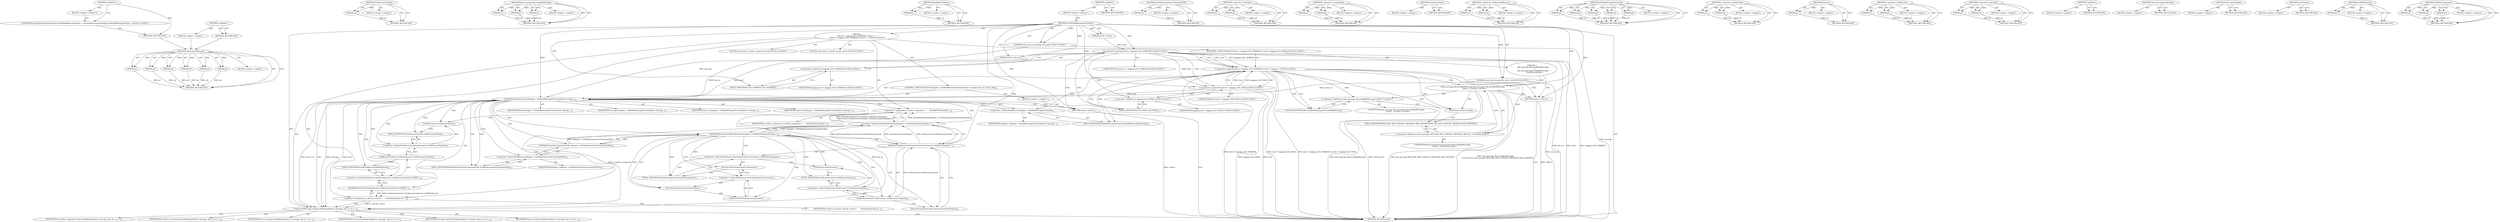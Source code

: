 digraph "&lt;global&gt;" {
vulnerable_190 [label=<(METHOD,LogConsoleMessage)>];
vulnerable_191 [label=<(PARAM,p1)>];
vulnerable_192 [label=<(PARAM,p2)>];
vulnerable_193 [label=<(PARAM,p3)>];
vulnerable_194 [label=<(PARAM,p4)>];
vulnerable_195 [label=<(PARAM,p5)>];
vulnerable_196 [label=<(PARAM,p6)>];
vulnerable_197 [label=<(BLOCK,&lt;empty&gt;,&lt;empty&gt;)>];
vulnerable_198 [label=<(METHOD_RETURN,ANY)>];
vulnerable_176 [label=<(METHOD,GetBrowserContext)>];
vulnerable_177 [label=<(PARAM,p1)>];
vulnerable_178 [label=<(BLOCK,&lt;empty&gt;,&lt;empty&gt;)>];
vulnerable_179 [label=<(METHOD_RETURN,ANY)>];
vulnerable_128 [label=<(METHOD,bad_message.ReceivedBadMessage)>];
vulnerable_129 [label=<(PARAM,p1)>];
vulnerable_130 [label=<(PARAM,p2)>];
vulnerable_131 [label=<(PARAM,p3)>];
vulnerable_132 [label=<(BLOCK,&lt;empty&gt;,&lt;empty&gt;)>];
vulnerable_133 [label=<(METHOD_RETURN,ANY)>];
vulnerable_155 [label=<(METHOD,HasWebUIScheme)>];
vulnerable_156 [label=<(PARAM,p1)>];
vulnerable_157 [label=<(BLOCK,&lt;empty&gt;,&lt;empty&gt;)>];
vulnerable_158 [label=<(METHOD_RETURN,ANY)>];
vulnerable_6 [label=<(METHOD,&lt;global&gt;)<SUB>1</SUB>>];
vulnerable_7 [label=<(BLOCK,&lt;empty&gt;,&lt;empty&gt;)<SUB>1</SUB>>];
vulnerable_8 [label=<(METHOD,OnDidAddMessageToConsole)<SUB>1</SUB>>];
vulnerable_9 [label=<(PARAM,int32_t level)<SUB>2</SUB>>];
vulnerable_10 [label="<(PARAM,const base::string16&amp; message)<SUB>3</SUB>>"];
vulnerable_11 [label=<(PARAM,int32_t line_no)<SUB>4</SUB>>];
vulnerable_12 [label="<(PARAM,const base::string16&amp; source_id)<SUB>5</SUB>>"];
vulnerable_13 [label="<(BLOCK,{
  if (level &lt; logging::LOG_VERBOSE || level &gt;...,{
  if (level &lt; logging::LOG_VERBOSE || level &gt;...)<SUB>5</SUB>>"];
vulnerable_14 [label="<(CONTROL_STRUCTURE,IF,if (level &lt; logging::LOG_VERBOSE || level &gt; logging::LOG_FATAL))<SUB>6</SUB>>"];
vulnerable_15 [label="<(&lt;operator&gt;.logicalOr,level &lt; logging::LOG_VERBOSE || level &gt; logging...)<SUB>6</SUB>>"];
vulnerable_16 [label="<(&lt;operator&gt;.lessThan,level &lt; logging::LOG_VERBOSE)<SUB>6</SUB>>"];
vulnerable_17 [label="<(IDENTIFIER,level,level &lt; logging::LOG_VERBOSE)<SUB>6</SUB>>"];
vulnerable_18 [label="<(&lt;operator&gt;.fieldAccess,logging::LOG_VERBOSE)<SUB>6</SUB>>"];
vulnerable_19 [label="<(IDENTIFIER,logging,level &lt; logging::LOG_VERBOSE)<SUB>6</SUB>>"];
vulnerable_20 [label=<(FIELD_IDENTIFIER,LOG_VERBOSE,LOG_VERBOSE)<SUB>6</SUB>>];
vulnerable_21 [label="<(&lt;operator&gt;.greaterThan,level &gt; logging::LOG_FATAL)<SUB>6</SUB>>"];
vulnerable_22 [label="<(IDENTIFIER,level,level &gt; logging::LOG_FATAL)<SUB>6</SUB>>"];
vulnerable_23 [label="<(&lt;operator&gt;.fieldAccess,logging::LOG_FATAL)<SUB>6</SUB>>"];
vulnerable_24 [label="<(IDENTIFIER,logging,level &gt; logging::LOG_FATAL)<SUB>6</SUB>>"];
vulnerable_25 [label=<(FIELD_IDENTIFIER,LOG_FATAL,LOG_FATAL)<SUB>6</SUB>>];
vulnerable_26 [label="<(BLOCK,{
    bad_message::ReceivedBadMessage(
        ...,{
    bad_message::ReceivedBadMessage(
        ...)<SUB>6</SUB>>"];
vulnerable_27 [label="<(bad_message.ReceivedBadMessage,bad_message::ReceivedBadMessage(
        GetPro...)<SUB>7</SUB>>"];
vulnerable_28 [label="<(&lt;operator&gt;.fieldAccess,bad_message::ReceivedBadMessage)<SUB>7</SUB>>"];
vulnerable_29 [label="<(IDENTIFIER,bad_message,bad_message::ReceivedBadMessage(
        GetPro...)<SUB>7</SUB>>"];
vulnerable_30 [label=<(FIELD_IDENTIFIER,ReceivedBadMessage,ReceivedBadMessage)<SUB>7</SUB>>];
vulnerable_31 [label=<(GetProcess,GetProcess())<SUB>8</SUB>>];
vulnerable_32 [label="<(&lt;operator&gt;.fieldAccess,bad_message::RFH_DID_ADD_CONSOLE_MESSAGE_BAD_SE...)<SUB>8</SUB>>"];
vulnerable_33 [label="<(IDENTIFIER,bad_message,bad_message::ReceivedBadMessage(
        GetPro...)<SUB>8</SUB>>"];
vulnerable_34 [label=<(FIELD_IDENTIFIER,RFH_DID_ADD_CONSOLE_MESSAGE_BAD_SEVERITY,RFH_DID_ADD_CONSOLE_MESSAGE_BAD_SEVERITY)<SUB>8</SUB>>];
vulnerable_35 [label=<(RETURN,return;,return;)<SUB>9</SUB>>];
vulnerable_36 [label=<(CONTROL_STRUCTURE,IF,if (delegate_-&gt;DidAddMessageToConsole(level, message, line_no, source_id)))<SUB>12</SUB>>];
vulnerable_37 [label=<(DidAddMessageToConsole,delegate_-&gt;DidAddMessageToConsole(level, messag...)<SUB>12</SUB>>];
vulnerable_38 [label=<(&lt;operator&gt;.indirectFieldAccess,delegate_-&gt;DidAddMessageToConsole)<SUB>12</SUB>>];
vulnerable_39 [label=<(IDENTIFIER,delegate_,delegate_-&gt;DidAddMessageToConsole(level, messag...)<SUB>12</SUB>>];
vulnerable_40 [label=<(FIELD_IDENTIFIER,DidAddMessageToConsole,DidAddMessageToConsole)<SUB>12</SUB>>];
vulnerable_41 [label=<(IDENTIFIER,level,delegate_-&gt;DidAddMessageToConsole(level, messag...)<SUB>12</SUB>>];
vulnerable_42 [label=<(IDENTIFIER,message,delegate_-&gt;DidAddMessageToConsole(level, messag...)<SUB>12</SUB>>];
vulnerable_43 [label=<(IDENTIFIER,line_no,delegate_-&gt;DidAddMessageToConsole(level, messag...)<SUB>12</SUB>>];
vulnerable_44 [label=<(IDENTIFIER,source_id,delegate_-&gt;DidAddMessageToConsole(level, messag...)<SUB>12</SUB>>];
vulnerable_45 [label=<(BLOCK,&lt;empty&gt;,&lt;empty&gt;)<SUB>13</SUB>>];
vulnerable_46 [label=<(RETURN,return;,return;)<SUB>13</SUB>>];
vulnerable_47 [label="<(LOCAL,const bool is_builtin_component: bool)<SUB>15</SUB>>"];
vulnerable_48 [label=<(&lt;operator&gt;.assignment,is_builtin_component =
       HasWebUIScheme(de...)<SUB>15</SUB>>];
vulnerable_49 [label=<(IDENTIFIER,is_builtin_component,is_builtin_component =
       HasWebUIScheme(de...)<SUB>15</SUB>>];
vulnerable_50 [label=<(&lt;operator&gt;.logicalOr,HasWebUIScheme(delegate_-&gt;GetMainFrameLastCommi...)<SUB>16</SUB>>];
vulnerable_51 [label=<(HasWebUIScheme,HasWebUIScheme(delegate_-&gt;GetMainFrameLastCommi...)<SUB>16</SUB>>];
vulnerable_52 [label=<(GetMainFrameLastCommittedURL,delegate_-&gt;GetMainFrameLastCommittedURL())<SUB>16</SUB>>];
vulnerable_53 [label=<(&lt;operator&gt;.indirectFieldAccess,delegate_-&gt;GetMainFrameLastCommittedURL)<SUB>16</SUB>>];
vulnerable_54 [label=<(IDENTIFIER,delegate_,delegate_-&gt;GetMainFrameLastCommittedURL())<SUB>16</SUB>>];
vulnerable_55 [label=<(FIELD_IDENTIFIER,GetMainFrameLastCommittedURL,GetMainFrameLastCommittedURL)<SUB>16</SUB>>];
vulnerable_56 [label=<(IsBuiltinComponent,GetContentClient()-&gt;browser()-&gt;IsBuiltinCompone...)<SUB>17</SUB>>];
vulnerable_57 [label=<(&lt;operator&gt;.indirectFieldAccess,GetContentClient()-&gt;browser()-&gt;IsBuiltinComponent)<SUB>17</SUB>>];
vulnerable_58 [label=<(browser,GetContentClient()-&gt;browser())<SUB>17</SUB>>];
vulnerable_59 [label=<(&lt;operator&gt;.indirectFieldAccess,GetContentClient()-&gt;browser)<SUB>17</SUB>>];
vulnerable_60 [label=<(GetContentClient,GetContentClient())<SUB>17</SUB>>];
vulnerable_61 [label=<(FIELD_IDENTIFIER,browser,browser)<SUB>17</SUB>>];
vulnerable_62 [label=<(FIELD_IDENTIFIER,IsBuiltinComponent,IsBuiltinComponent)<SUB>17</SUB>>];
vulnerable_63 [label=<(GetBrowserContext,GetProcess()-&gt;GetBrowserContext())<SUB>18</SUB>>];
vulnerable_64 [label=<(&lt;operator&gt;.indirectFieldAccess,GetProcess()-&gt;GetBrowserContext)<SUB>18</SUB>>];
vulnerable_65 [label=<(GetProcess,GetProcess())<SUB>18</SUB>>];
vulnerable_66 [label=<(FIELD_IDENTIFIER,GetBrowserContext,GetBrowserContext)<SUB>18</SUB>>];
vulnerable_67 [label=<(GetLastCommittedOrigin,GetLastCommittedOrigin())<SUB>18</SUB>>];
vulnerable_68 [label="<(LOCAL,const bool is_off_the_record: bool)<SUB>19</SUB>>"];
vulnerable_69 [label=<(&lt;operator&gt;.assignment,is_off_the_record =
       GetSiteInstance()-&gt;G...)<SUB>19</SUB>>];
vulnerable_70 [label=<(IDENTIFIER,is_off_the_record,is_off_the_record =
       GetSiteInstance()-&gt;G...)<SUB>19</SUB>>];
vulnerable_71 [label=<(IsOffTheRecord,GetSiteInstance()-&gt;GetBrowserContext()-&gt;IsOffTh...)<SUB>20</SUB>>];
vulnerable_72 [label=<(&lt;operator&gt;.indirectFieldAccess,GetSiteInstance()-&gt;GetBrowserContext()-&gt;IsOffTh...)<SUB>20</SUB>>];
vulnerable_73 [label=<(GetBrowserContext,GetSiteInstance()-&gt;GetBrowserContext())<SUB>20</SUB>>];
vulnerable_74 [label=<(&lt;operator&gt;.indirectFieldAccess,GetSiteInstance()-&gt;GetBrowserContext)<SUB>20</SUB>>];
vulnerable_75 [label=<(GetSiteInstance,GetSiteInstance())<SUB>20</SUB>>];
vulnerable_76 [label=<(FIELD_IDENTIFIER,GetBrowserContext,GetBrowserContext)<SUB>20</SUB>>];
vulnerable_77 [label=<(FIELD_IDENTIFIER,IsOffTheRecord,IsOffTheRecord)<SUB>20</SUB>>];
vulnerable_78 [label=<(LogConsoleMessage,LogConsoleMessage(level, message, line_no, is_b...)<SUB>22</SUB>>];
vulnerable_79 [label=<(IDENTIFIER,level,LogConsoleMessage(level, message, line_no, is_b...)<SUB>22</SUB>>];
vulnerable_80 [label=<(IDENTIFIER,message,LogConsoleMessage(level, message, line_no, is_b...)<SUB>22</SUB>>];
vulnerable_81 [label=<(IDENTIFIER,line_no,LogConsoleMessage(level, message, line_no, is_b...)<SUB>22</SUB>>];
vulnerable_82 [label=<(IDENTIFIER,is_builtin_component,LogConsoleMessage(level, message, line_no, is_b...)<SUB>22</SUB>>];
vulnerable_83 [label=<(IDENTIFIER,is_off_the_record,LogConsoleMessage(level, message, line_no, is_b...)<SUB>23</SUB>>];
vulnerable_84 [label=<(IDENTIFIER,source_id,LogConsoleMessage(level, message, line_no, is_b...)<SUB>23</SUB>>];
vulnerable_85 [label=<(METHOD_RETURN,void)<SUB>1</SUB>>];
vulnerable_87 [label=<(METHOD_RETURN,ANY)<SUB>1</SUB>>];
vulnerable_159 [label=<(METHOD,GetMainFrameLastCommittedURL)>];
vulnerable_160 [label=<(PARAM,p1)>];
vulnerable_161 [label=<(BLOCK,&lt;empty&gt;,&lt;empty&gt;)>];
vulnerable_162 [label=<(METHOD_RETURN,ANY)>];
vulnerable_113 [label=<(METHOD,&lt;operator&gt;.lessThan)>];
vulnerable_114 [label=<(PARAM,p1)>];
vulnerable_115 [label=<(PARAM,p2)>];
vulnerable_116 [label=<(BLOCK,&lt;empty&gt;,&lt;empty&gt;)>];
vulnerable_117 [label=<(METHOD_RETURN,ANY)>];
vulnerable_150 [label=<(METHOD,&lt;operator&gt;.assignment)>];
vulnerable_151 [label=<(PARAM,p1)>];
vulnerable_152 [label=<(PARAM,p2)>];
vulnerable_153 [label=<(BLOCK,&lt;empty&gt;,&lt;empty&gt;)>];
vulnerable_154 [label=<(METHOD_RETURN,ANY)>];
vulnerable_187 [label=<(METHOD,GetSiteInstance)>];
vulnerable_188 [label=<(BLOCK,&lt;empty&gt;,&lt;empty&gt;)>];
vulnerable_189 [label=<(METHOD_RETURN,ANY)>];
vulnerable_145 [label=<(METHOD,&lt;operator&gt;.indirectFieldAccess)>];
vulnerable_146 [label=<(PARAM,p1)>];
vulnerable_147 [label=<(PARAM,p2)>];
vulnerable_148 [label=<(BLOCK,&lt;empty&gt;,&lt;empty&gt;)>];
vulnerable_149 [label=<(METHOD_RETURN,ANY)>];
vulnerable_137 [label=<(METHOD,DidAddMessageToConsole)>];
vulnerable_138 [label=<(PARAM,p1)>];
vulnerable_139 [label=<(PARAM,p2)>];
vulnerable_140 [label=<(PARAM,p3)>];
vulnerable_141 [label=<(PARAM,p4)>];
vulnerable_142 [label=<(PARAM,p5)>];
vulnerable_143 [label=<(BLOCK,&lt;empty&gt;,&lt;empty&gt;)>];
vulnerable_144 [label=<(METHOD_RETURN,ANY)>];
vulnerable_123 [label=<(METHOD,&lt;operator&gt;.greaterThan)>];
vulnerable_124 [label=<(PARAM,p1)>];
vulnerable_125 [label=<(PARAM,p2)>];
vulnerable_126 [label=<(BLOCK,&lt;empty&gt;,&lt;empty&gt;)>];
vulnerable_127 [label=<(METHOD_RETURN,ANY)>];
vulnerable_169 [label=<(METHOD,browser)>];
vulnerable_170 [label=<(PARAM,p1)>];
vulnerable_171 [label=<(BLOCK,&lt;empty&gt;,&lt;empty&gt;)>];
vulnerable_172 [label=<(METHOD_RETURN,ANY)>];
vulnerable_118 [label=<(METHOD,&lt;operator&gt;.fieldAccess)>];
vulnerable_119 [label=<(PARAM,p1)>];
vulnerable_120 [label=<(PARAM,p2)>];
vulnerable_121 [label=<(BLOCK,&lt;empty&gt;,&lt;empty&gt;)>];
vulnerable_122 [label=<(METHOD_RETURN,ANY)>];
vulnerable_108 [label=<(METHOD,&lt;operator&gt;.logicalOr)>];
vulnerable_109 [label=<(PARAM,p1)>];
vulnerable_110 [label=<(PARAM,p2)>];
vulnerable_111 [label=<(BLOCK,&lt;empty&gt;,&lt;empty&gt;)>];
vulnerable_112 [label=<(METHOD_RETURN,ANY)>];
vulnerable_102 [label=<(METHOD,&lt;global&gt;)<SUB>1</SUB>>];
vulnerable_103 [label=<(BLOCK,&lt;empty&gt;,&lt;empty&gt;)>];
vulnerable_104 [label=<(METHOD_RETURN,ANY)>];
vulnerable_180 [label=<(METHOD,GetLastCommittedOrigin)>];
vulnerable_181 [label=<(BLOCK,&lt;empty&gt;,&lt;empty&gt;)>];
vulnerable_182 [label=<(METHOD_RETURN,ANY)>];
vulnerable_173 [label=<(METHOD,GetContentClient)>];
vulnerable_174 [label=<(BLOCK,&lt;empty&gt;,&lt;empty&gt;)>];
vulnerable_175 [label=<(METHOD_RETURN,ANY)>];
vulnerable_134 [label=<(METHOD,GetProcess)>];
vulnerable_135 [label=<(BLOCK,&lt;empty&gt;,&lt;empty&gt;)>];
vulnerable_136 [label=<(METHOD_RETURN,ANY)>];
vulnerable_183 [label=<(METHOD,IsOffTheRecord)>];
vulnerable_184 [label=<(PARAM,p1)>];
vulnerable_185 [label=<(BLOCK,&lt;empty&gt;,&lt;empty&gt;)>];
vulnerable_186 [label=<(METHOD_RETURN,ANY)>];
vulnerable_163 [label=<(METHOD,IsBuiltinComponent)>];
vulnerable_164 [label=<(PARAM,p1)>];
vulnerable_165 [label=<(PARAM,p2)>];
vulnerable_166 [label=<(PARAM,p3)>];
vulnerable_167 [label=<(BLOCK,&lt;empty&gt;,&lt;empty&gt;)>];
vulnerable_168 [label=<(METHOD_RETURN,ANY)>];
fixed_6 [label=<(METHOD,&lt;global&gt;)<SUB>1</SUB>>];
fixed_7 [label=<(BLOCK,&lt;empty&gt;,&lt;empty&gt;)<SUB>1</SUB>>];
fixed_8 [label="<(UNKNOWN,void RenderFrameHostImpl::OnDidAddMessageToCons...,void RenderFrameHostImpl::OnDidAddMessageToCons...)<SUB>1</SUB>>"];
fixed_9 [label=<(METHOD_RETURN,ANY)<SUB>1</SUB>>];
fixed_14 [label=<(METHOD,&lt;global&gt;)<SUB>1</SUB>>];
fixed_15 [label=<(BLOCK,&lt;empty&gt;,&lt;empty&gt;)>];
fixed_16 [label=<(METHOD_RETURN,ANY)>];
vulnerable_190 -> vulnerable_191  [key=0, label="AST: "];
vulnerable_190 -> vulnerable_191  [key=1, label="DDG: "];
vulnerable_190 -> vulnerable_197  [key=0, label="AST: "];
vulnerable_190 -> vulnerable_192  [key=0, label="AST: "];
vulnerable_190 -> vulnerable_192  [key=1, label="DDG: "];
vulnerable_190 -> vulnerable_198  [key=0, label="AST: "];
vulnerable_190 -> vulnerable_198  [key=1, label="CFG: "];
vulnerable_190 -> vulnerable_193  [key=0, label="AST: "];
vulnerable_190 -> vulnerable_193  [key=1, label="DDG: "];
vulnerable_190 -> vulnerable_194  [key=0, label="AST: "];
vulnerable_190 -> vulnerable_194  [key=1, label="DDG: "];
vulnerable_190 -> vulnerable_195  [key=0, label="AST: "];
vulnerable_190 -> vulnerable_195  [key=1, label="DDG: "];
vulnerable_190 -> vulnerable_196  [key=0, label="AST: "];
vulnerable_190 -> vulnerable_196  [key=1, label="DDG: "];
vulnerable_191 -> vulnerable_198  [key=0, label="DDG: p1"];
vulnerable_192 -> vulnerable_198  [key=0, label="DDG: p2"];
vulnerable_193 -> vulnerable_198  [key=0, label="DDG: p3"];
vulnerable_194 -> vulnerable_198  [key=0, label="DDG: p4"];
vulnerable_195 -> vulnerable_198  [key=0, label="DDG: p5"];
vulnerable_196 -> vulnerable_198  [key=0, label="DDG: p6"];
vulnerable_176 -> vulnerable_177  [key=0, label="AST: "];
vulnerable_176 -> vulnerable_177  [key=1, label="DDG: "];
vulnerable_176 -> vulnerable_178  [key=0, label="AST: "];
vulnerable_176 -> vulnerable_179  [key=0, label="AST: "];
vulnerable_176 -> vulnerable_179  [key=1, label="CFG: "];
vulnerable_177 -> vulnerable_179  [key=0, label="DDG: p1"];
vulnerable_128 -> vulnerable_129  [key=0, label="AST: "];
vulnerable_128 -> vulnerable_129  [key=1, label="DDG: "];
vulnerable_128 -> vulnerable_132  [key=0, label="AST: "];
vulnerable_128 -> vulnerable_130  [key=0, label="AST: "];
vulnerable_128 -> vulnerable_130  [key=1, label="DDG: "];
vulnerable_128 -> vulnerable_133  [key=0, label="AST: "];
vulnerable_128 -> vulnerable_133  [key=1, label="CFG: "];
vulnerable_128 -> vulnerable_131  [key=0, label="AST: "];
vulnerable_128 -> vulnerable_131  [key=1, label="DDG: "];
vulnerable_129 -> vulnerable_133  [key=0, label="DDG: p1"];
vulnerable_130 -> vulnerable_133  [key=0, label="DDG: p2"];
vulnerable_131 -> vulnerable_133  [key=0, label="DDG: p3"];
vulnerable_155 -> vulnerable_156  [key=0, label="AST: "];
vulnerable_155 -> vulnerable_156  [key=1, label="DDG: "];
vulnerable_155 -> vulnerable_157  [key=0, label="AST: "];
vulnerable_155 -> vulnerable_158  [key=0, label="AST: "];
vulnerable_155 -> vulnerable_158  [key=1, label="CFG: "];
vulnerable_156 -> vulnerable_158  [key=0, label="DDG: p1"];
vulnerable_6 -> vulnerable_7  [key=0, label="AST: "];
vulnerable_6 -> vulnerable_87  [key=0, label="AST: "];
vulnerable_6 -> vulnerable_87  [key=1, label="CFG: "];
vulnerable_7 -> vulnerable_8  [key=0, label="AST: "];
vulnerable_8 -> vulnerable_9  [key=0, label="AST: "];
vulnerable_8 -> vulnerable_9  [key=1, label="DDG: "];
vulnerable_8 -> vulnerable_10  [key=0, label="AST: "];
vulnerable_8 -> vulnerable_10  [key=1, label="DDG: "];
vulnerable_8 -> vulnerable_11  [key=0, label="AST: "];
vulnerable_8 -> vulnerable_11  [key=1, label="DDG: "];
vulnerable_8 -> vulnerable_12  [key=0, label="AST: "];
vulnerable_8 -> vulnerable_12  [key=1, label="DDG: "];
vulnerable_8 -> vulnerable_13  [key=0, label="AST: "];
vulnerable_8 -> vulnerable_85  [key=0, label="AST: "];
vulnerable_8 -> vulnerable_20  [key=0, label="CFG: "];
vulnerable_8 -> vulnerable_78  [key=0, label="DDG: "];
vulnerable_8 -> vulnerable_35  [key=0, label="DDG: "];
vulnerable_8 -> vulnerable_37  [key=0, label="DDG: "];
vulnerable_8 -> vulnerable_46  [key=0, label="DDG: "];
vulnerable_8 -> vulnerable_16  [key=0, label="DDG: "];
vulnerable_8 -> vulnerable_21  [key=0, label="DDG: "];
vulnerable_8 -> vulnerable_27  [key=0, label="DDG: "];
vulnerable_8 -> vulnerable_56  [key=0, label="DDG: "];
vulnerable_9 -> vulnerable_16  [key=0, label="DDG: level"];
vulnerable_10 -> vulnerable_85  [key=0, label="DDG: message"];
vulnerable_10 -> vulnerable_37  [key=0, label="DDG: message"];
vulnerable_11 -> vulnerable_85  [key=0, label="DDG: line_no"];
vulnerable_11 -> vulnerable_37  [key=0, label="DDG: line_no"];
vulnerable_12 -> vulnerable_85  [key=0, label="DDG: source_id"];
vulnerable_12 -> vulnerable_37  [key=0, label="DDG: source_id"];
vulnerable_13 -> vulnerable_14  [key=0, label="AST: "];
vulnerable_13 -> vulnerable_36  [key=0, label="AST: "];
vulnerable_13 -> vulnerable_47  [key=0, label="AST: "];
vulnerable_13 -> vulnerable_48  [key=0, label="AST: "];
vulnerable_13 -> vulnerable_68  [key=0, label="AST: "];
vulnerable_13 -> vulnerable_69  [key=0, label="AST: "];
vulnerable_13 -> vulnerable_78  [key=0, label="AST: "];
vulnerable_14 -> vulnerable_15  [key=0, label="AST: "];
vulnerable_14 -> vulnerable_26  [key=0, label="AST: "];
vulnerable_15 -> vulnerable_16  [key=0, label="AST: "];
vulnerable_15 -> vulnerable_21  [key=0, label="AST: "];
vulnerable_15 -> vulnerable_30  [key=0, label="CFG: "];
vulnerable_15 -> vulnerable_30  [key=1, label="CDG: "];
vulnerable_15 -> vulnerable_40  [key=0, label="CFG: "];
vulnerable_15 -> vulnerable_40  [key=1, label="CDG: "];
vulnerable_15 -> vulnerable_85  [key=0, label="DDG: level &lt; logging::LOG_VERBOSE"];
vulnerable_15 -> vulnerable_85  [key=1, label="DDG: level &gt; logging::LOG_FATAL"];
vulnerable_15 -> vulnerable_85  [key=2, label="DDG: level &lt; logging::LOG_VERBOSE || level &gt; logging::LOG_FATAL"];
vulnerable_15 -> vulnerable_34  [key=0, label="CDG: "];
vulnerable_15 -> vulnerable_32  [key=0, label="CDG: "];
vulnerable_15 -> vulnerable_28  [key=0, label="CDG: "];
vulnerable_15 -> vulnerable_37  [key=0, label="CDG: "];
vulnerable_15 -> vulnerable_38  [key=0, label="CDG: "];
vulnerable_15 -> vulnerable_27  [key=0, label="CDG: "];
vulnerable_15 -> vulnerable_35  [key=0, label="CDG: "];
vulnerable_15 -> vulnerable_31  [key=0, label="CDG: "];
vulnerable_16 -> vulnerable_17  [key=0, label="AST: "];
vulnerable_16 -> vulnerable_18  [key=0, label="AST: "];
vulnerable_16 -> vulnerable_15  [key=0, label="CFG: "];
vulnerable_16 -> vulnerable_15  [key=1, label="DDG: level"];
vulnerable_16 -> vulnerable_15  [key=2, label="DDG: logging::LOG_VERBOSE"];
vulnerable_16 -> vulnerable_25  [key=0, label="CFG: "];
vulnerable_16 -> vulnerable_25  [key=1, label="CDG: "];
vulnerable_16 -> vulnerable_85  [key=0, label="DDG: level"];
vulnerable_16 -> vulnerable_85  [key=1, label="DDG: logging::LOG_VERBOSE"];
vulnerable_16 -> vulnerable_37  [key=0, label="DDG: level"];
vulnerable_16 -> vulnerable_21  [key=0, label="DDG: level"];
vulnerable_16 -> vulnerable_21  [key=1, label="CDG: "];
vulnerable_16 -> vulnerable_23  [key=0, label="CDG: "];
vulnerable_18 -> vulnerable_19  [key=0, label="AST: "];
vulnerable_18 -> vulnerable_20  [key=0, label="AST: "];
vulnerable_18 -> vulnerable_16  [key=0, label="CFG: "];
vulnerable_20 -> vulnerable_18  [key=0, label="CFG: "];
vulnerable_21 -> vulnerable_22  [key=0, label="AST: "];
vulnerable_21 -> vulnerable_23  [key=0, label="AST: "];
vulnerable_21 -> vulnerable_15  [key=0, label="CFG: "];
vulnerable_21 -> vulnerable_15  [key=1, label="DDG: level"];
vulnerable_21 -> vulnerable_15  [key=2, label="DDG: logging::LOG_FATAL"];
vulnerable_21 -> vulnerable_85  [key=0, label="DDG: level"];
vulnerable_21 -> vulnerable_85  [key=1, label="DDG: logging::LOG_FATAL"];
vulnerable_21 -> vulnerable_37  [key=0, label="DDG: level"];
vulnerable_23 -> vulnerable_24  [key=0, label="AST: "];
vulnerable_23 -> vulnerable_25  [key=0, label="AST: "];
vulnerable_23 -> vulnerable_21  [key=0, label="CFG: "];
vulnerable_25 -> vulnerable_23  [key=0, label="CFG: "];
vulnerable_26 -> vulnerable_27  [key=0, label="AST: "];
vulnerable_26 -> vulnerable_35  [key=0, label="AST: "];
vulnerable_27 -> vulnerable_28  [key=0, label="AST: "];
vulnerable_27 -> vulnerable_31  [key=0, label="AST: "];
vulnerable_27 -> vulnerable_32  [key=0, label="AST: "];
vulnerable_27 -> vulnerable_35  [key=0, label="CFG: "];
vulnerable_27 -> vulnerable_85  [key=0, label="DDG: bad_message::ReceivedBadMessage"];
vulnerable_27 -> vulnerable_85  [key=1, label="DDG: GetProcess()"];
vulnerable_27 -> vulnerable_85  [key=2, label="DDG: bad_message::RFH_DID_ADD_CONSOLE_MESSAGE_BAD_SEVERITY"];
vulnerable_27 -> vulnerable_85  [key=3, label="DDG: bad_message::ReceivedBadMessage(
        GetProcess(), bad_message::RFH_DID_ADD_CONSOLE_MESSAGE_BAD_SEVERITY)"];
vulnerable_28 -> vulnerable_29  [key=0, label="AST: "];
vulnerable_28 -> vulnerable_30  [key=0, label="AST: "];
vulnerable_28 -> vulnerable_31  [key=0, label="CFG: "];
vulnerable_30 -> vulnerable_28  [key=0, label="CFG: "];
vulnerable_31 -> vulnerable_34  [key=0, label="CFG: "];
vulnerable_32 -> vulnerable_33  [key=0, label="AST: "];
vulnerable_32 -> vulnerable_34  [key=0, label="AST: "];
vulnerable_32 -> vulnerable_27  [key=0, label="CFG: "];
vulnerable_34 -> vulnerable_32  [key=0, label="CFG: "];
vulnerable_35 -> vulnerable_85  [key=0, label="CFG: "];
vulnerable_35 -> vulnerable_85  [key=1, label="DDG: &lt;RET&gt;"];
vulnerable_36 -> vulnerable_37  [key=0, label="AST: "];
vulnerable_36 -> vulnerable_45  [key=0, label="AST: "];
vulnerable_37 -> vulnerable_38  [key=0, label="AST: "];
vulnerable_37 -> vulnerable_41  [key=0, label="AST: "];
vulnerable_37 -> vulnerable_42  [key=0, label="AST: "];
vulnerable_37 -> vulnerable_43  [key=0, label="AST: "];
vulnerable_37 -> vulnerable_44  [key=0, label="AST: "];
vulnerable_37 -> vulnerable_46  [key=0, label="CFG: "];
vulnerable_37 -> vulnerable_46  [key=1, label="CDG: "];
vulnerable_37 -> vulnerable_55  [key=0, label="CFG: "];
vulnerable_37 -> vulnerable_55  [key=1, label="CDG: "];
vulnerable_37 -> vulnerable_78  [key=0, label="DDG: level"];
vulnerable_37 -> vulnerable_78  [key=1, label="DDG: message"];
vulnerable_37 -> vulnerable_78  [key=2, label="DDG: line_no"];
vulnerable_37 -> vulnerable_78  [key=3, label="DDG: source_id"];
vulnerable_37 -> vulnerable_78  [key=4, label="CDG: "];
vulnerable_37 -> vulnerable_48  [key=0, label="CDG: "];
vulnerable_37 -> vulnerable_73  [key=0, label="CDG: "];
vulnerable_37 -> vulnerable_77  [key=0, label="CDG: "];
vulnerable_37 -> vulnerable_51  [key=0, label="CDG: "];
vulnerable_37 -> vulnerable_75  [key=0, label="CDG: "];
vulnerable_37 -> vulnerable_52  [key=0, label="CDG: "];
vulnerable_37 -> vulnerable_72  [key=0, label="CDG: "];
vulnerable_37 -> vulnerable_69  [key=0, label="CDG: "];
vulnerable_37 -> vulnerable_74  [key=0, label="CDG: "];
vulnerable_37 -> vulnerable_76  [key=0, label="CDG: "];
vulnerable_37 -> vulnerable_50  [key=0, label="CDG: "];
vulnerable_37 -> vulnerable_71  [key=0, label="CDG: "];
vulnerable_37 -> vulnerable_53  [key=0, label="CDG: "];
vulnerable_38 -> vulnerable_39  [key=0, label="AST: "];
vulnerable_38 -> vulnerable_40  [key=0, label="AST: "];
vulnerable_38 -> vulnerable_37  [key=0, label="CFG: "];
vulnerable_40 -> vulnerable_38  [key=0, label="CFG: "];
vulnerable_45 -> vulnerable_46  [key=0, label="AST: "];
vulnerable_46 -> vulnerable_85  [key=0, label="CFG: "];
vulnerable_46 -> vulnerable_85  [key=1, label="DDG: &lt;RET&gt;"];
vulnerable_48 -> vulnerable_49  [key=0, label="AST: "];
vulnerable_48 -> vulnerable_50  [key=0, label="AST: "];
vulnerable_48 -> vulnerable_75  [key=0, label="CFG: "];
vulnerable_48 -> vulnerable_78  [key=0, label="DDG: is_builtin_component"];
vulnerable_50 -> vulnerable_51  [key=0, label="AST: "];
vulnerable_50 -> vulnerable_56  [key=0, label="AST: "];
vulnerable_50 -> vulnerable_48  [key=0, label="CFG: "];
vulnerable_50 -> vulnerable_48  [key=1, label="DDG: HasWebUIScheme(delegate_-&gt;GetMainFrameLastCommittedURL())"];
vulnerable_50 -> vulnerable_48  [key=2, label="DDG: GetContentClient()-&gt;browser()-&gt;IsBuiltinComponent(
          GetProcess()-&gt;GetBrowserContext(), GetLastCommittedOrigin())"];
vulnerable_51 -> vulnerable_52  [key=0, label="AST: "];
vulnerable_51 -> vulnerable_60  [key=0, label="CFG: "];
vulnerable_51 -> vulnerable_60  [key=1, label="CDG: "];
vulnerable_51 -> vulnerable_50  [key=0, label="CFG: "];
vulnerable_51 -> vulnerable_50  [key=1, label="DDG: delegate_-&gt;GetMainFrameLastCommittedURL()"];
vulnerable_51 -> vulnerable_64  [key=0, label="CDG: "];
vulnerable_51 -> vulnerable_57  [key=0, label="CDG: "];
vulnerable_51 -> vulnerable_66  [key=0, label="CDG: "];
vulnerable_51 -> vulnerable_56  [key=0, label="CDG: "];
vulnerable_51 -> vulnerable_67  [key=0, label="CDG: "];
vulnerable_51 -> vulnerable_65  [key=0, label="CDG: "];
vulnerable_51 -> vulnerable_59  [key=0, label="CDG: "];
vulnerable_51 -> vulnerable_58  [key=0, label="CDG: "];
vulnerable_51 -> vulnerable_61  [key=0, label="CDG: "];
vulnerable_51 -> vulnerable_63  [key=0, label="CDG: "];
vulnerable_51 -> vulnerable_62  [key=0, label="CDG: "];
vulnerable_52 -> vulnerable_53  [key=0, label="AST: "];
vulnerable_52 -> vulnerable_51  [key=0, label="CFG: "];
vulnerable_52 -> vulnerable_51  [key=1, label="DDG: delegate_-&gt;GetMainFrameLastCommittedURL"];
vulnerable_53 -> vulnerable_54  [key=0, label="AST: "];
vulnerable_53 -> vulnerable_55  [key=0, label="AST: "];
vulnerable_53 -> vulnerable_52  [key=0, label="CFG: "];
vulnerable_55 -> vulnerable_53  [key=0, label="CFG: "];
vulnerable_56 -> vulnerable_57  [key=0, label="AST: "];
vulnerable_56 -> vulnerable_63  [key=0, label="AST: "];
vulnerable_56 -> vulnerable_67  [key=0, label="AST: "];
vulnerable_56 -> vulnerable_50  [key=0, label="CFG: "];
vulnerable_56 -> vulnerable_50  [key=1, label="DDG: GetContentClient()-&gt;browser()-&gt;IsBuiltinComponent"];
vulnerable_56 -> vulnerable_50  [key=2, label="DDG: GetProcess()-&gt;GetBrowserContext()"];
vulnerable_56 -> vulnerable_50  [key=3, label="DDG: GetLastCommittedOrigin()"];
vulnerable_57 -> vulnerable_58  [key=0, label="AST: "];
vulnerable_57 -> vulnerable_62  [key=0, label="AST: "];
vulnerable_57 -> vulnerable_65  [key=0, label="CFG: "];
vulnerable_58 -> vulnerable_59  [key=0, label="AST: "];
vulnerable_58 -> vulnerable_62  [key=0, label="CFG: "];
vulnerable_59 -> vulnerable_60  [key=0, label="AST: "];
vulnerable_59 -> vulnerable_61  [key=0, label="AST: "];
vulnerable_59 -> vulnerable_58  [key=0, label="CFG: "];
vulnerable_60 -> vulnerable_61  [key=0, label="CFG: "];
vulnerable_61 -> vulnerable_59  [key=0, label="CFG: "];
vulnerable_62 -> vulnerable_57  [key=0, label="CFG: "];
vulnerable_63 -> vulnerable_64  [key=0, label="AST: "];
vulnerable_63 -> vulnerable_67  [key=0, label="CFG: "];
vulnerable_63 -> vulnerable_56  [key=0, label="DDG: GetProcess()-&gt;GetBrowserContext"];
vulnerable_64 -> vulnerable_65  [key=0, label="AST: "];
vulnerable_64 -> vulnerable_66  [key=0, label="AST: "];
vulnerable_64 -> vulnerable_63  [key=0, label="CFG: "];
vulnerable_65 -> vulnerable_66  [key=0, label="CFG: "];
vulnerable_66 -> vulnerable_64  [key=0, label="CFG: "];
vulnerable_67 -> vulnerable_56  [key=0, label="CFG: "];
vulnerable_69 -> vulnerable_70  [key=0, label="AST: "];
vulnerable_69 -> vulnerable_71  [key=0, label="AST: "];
vulnerable_69 -> vulnerable_78  [key=0, label="CFG: "];
vulnerable_69 -> vulnerable_78  [key=1, label="DDG: is_off_the_record"];
vulnerable_71 -> vulnerable_72  [key=0, label="AST: "];
vulnerable_71 -> vulnerable_69  [key=0, label="CFG: "];
vulnerable_71 -> vulnerable_69  [key=1, label="DDG: GetSiteInstance()-&gt;GetBrowserContext()-&gt;IsOffTheRecord"];
vulnerable_72 -> vulnerable_73  [key=0, label="AST: "];
vulnerable_72 -> vulnerable_77  [key=0, label="AST: "];
vulnerable_72 -> vulnerable_71  [key=0, label="CFG: "];
vulnerable_73 -> vulnerable_74  [key=0, label="AST: "];
vulnerable_73 -> vulnerable_77  [key=0, label="CFG: "];
vulnerable_74 -> vulnerable_75  [key=0, label="AST: "];
vulnerable_74 -> vulnerable_76  [key=0, label="AST: "];
vulnerable_74 -> vulnerable_73  [key=0, label="CFG: "];
vulnerable_75 -> vulnerable_76  [key=0, label="CFG: "];
vulnerable_76 -> vulnerable_74  [key=0, label="CFG: "];
vulnerable_77 -> vulnerable_72  [key=0, label="CFG: "];
vulnerable_78 -> vulnerable_79  [key=0, label="AST: "];
vulnerable_78 -> vulnerable_80  [key=0, label="AST: "];
vulnerable_78 -> vulnerable_81  [key=0, label="AST: "];
vulnerable_78 -> vulnerable_82  [key=0, label="AST: "];
vulnerable_78 -> vulnerable_83  [key=0, label="AST: "];
vulnerable_78 -> vulnerable_84  [key=0, label="AST: "];
vulnerable_78 -> vulnerable_85  [key=0, label="CFG: "];
vulnerable_159 -> vulnerable_160  [key=0, label="AST: "];
vulnerable_159 -> vulnerable_160  [key=1, label="DDG: "];
vulnerable_159 -> vulnerable_161  [key=0, label="AST: "];
vulnerable_159 -> vulnerable_162  [key=0, label="AST: "];
vulnerable_159 -> vulnerable_162  [key=1, label="CFG: "];
vulnerable_160 -> vulnerable_162  [key=0, label="DDG: p1"];
vulnerable_113 -> vulnerable_114  [key=0, label="AST: "];
vulnerable_113 -> vulnerable_114  [key=1, label="DDG: "];
vulnerable_113 -> vulnerable_116  [key=0, label="AST: "];
vulnerable_113 -> vulnerable_115  [key=0, label="AST: "];
vulnerable_113 -> vulnerable_115  [key=1, label="DDG: "];
vulnerable_113 -> vulnerable_117  [key=0, label="AST: "];
vulnerable_113 -> vulnerable_117  [key=1, label="CFG: "];
vulnerable_114 -> vulnerable_117  [key=0, label="DDG: p1"];
vulnerable_115 -> vulnerable_117  [key=0, label="DDG: p2"];
vulnerable_150 -> vulnerable_151  [key=0, label="AST: "];
vulnerable_150 -> vulnerable_151  [key=1, label="DDG: "];
vulnerable_150 -> vulnerable_153  [key=0, label="AST: "];
vulnerable_150 -> vulnerable_152  [key=0, label="AST: "];
vulnerable_150 -> vulnerable_152  [key=1, label="DDG: "];
vulnerable_150 -> vulnerable_154  [key=0, label="AST: "];
vulnerable_150 -> vulnerable_154  [key=1, label="CFG: "];
vulnerable_151 -> vulnerable_154  [key=0, label="DDG: p1"];
vulnerable_152 -> vulnerable_154  [key=0, label="DDG: p2"];
vulnerable_187 -> vulnerable_188  [key=0, label="AST: "];
vulnerable_187 -> vulnerable_189  [key=0, label="AST: "];
vulnerable_187 -> vulnerable_189  [key=1, label="CFG: "];
vulnerable_145 -> vulnerable_146  [key=0, label="AST: "];
vulnerable_145 -> vulnerable_146  [key=1, label="DDG: "];
vulnerable_145 -> vulnerable_148  [key=0, label="AST: "];
vulnerable_145 -> vulnerable_147  [key=0, label="AST: "];
vulnerable_145 -> vulnerable_147  [key=1, label="DDG: "];
vulnerable_145 -> vulnerable_149  [key=0, label="AST: "];
vulnerable_145 -> vulnerable_149  [key=1, label="CFG: "];
vulnerable_146 -> vulnerable_149  [key=0, label="DDG: p1"];
vulnerable_147 -> vulnerable_149  [key=0, label="DDG: p2"];
vulnerable_137 -> vulnerable_138  [key=0, label="AST: "];
vulnerable_137 -> vulnerable_138  [key=1, label="DDG: "];
vulnerable_137 -> vulnerable_143  [key=0, label="AST: "];
vulnerable_137 -> vulnerable_139  [key=0, label="AST: "];
vulnerable_137 -> vulnerable_139  [key=1, label="DDG: "];
vulnerable_137 -> vulnerable_144  [key=0, label="AST: "];
vulnerable_137 -> vulnerable_144  [key=1, label="CFG: "];
vulnerable_137 -> vulnerable_140  [key=0, label="AST: "];
vulnerable_137 -> vulnerable_140  [key=1, label="DDG: "];
vulnerable_137 -> vulnerable_141  [key=0, label="AST: "];
vulnerable_137 -> vulnerable_141  [key=1, label="DDG: "];
vulnerable_137 -> vulnerable_142  [key=0, label="AST: "];
vulnerable_137 -> vulnerable_142  [key=1, label="DDG: "];
vulnerable_138 -> vulnerable_144  [key=0, label="DDG: p1"];
vulnerable_139 -> vulnerable_144  [key=0, label="DDG: p2"];
vulnerable_140 -> vulnerable_144  [key=0, label="DDG: p3"];
vulnerable_141 -> vulnerable_144  [key=0, label="DDG: p4"];
vulnerable_142 -> vulnerable_144  [key=0, label="DDG: p5"];
vulnerable_123 -> vulnerable_124  [key=0, label="AST: "];
vulnerable_123 -> vulnerable_124  [key=1, label="DDG: "];
vulnerable_123 -> vulnerable_126  [key=0, label="AST: "];
vulnerable_123 -> vulnerable_125  [key=0, label="AST: "];
vulnerable_123 -> vulnerable_125  [key=1, label="DDG: "];
vulnerable_123 -> vulnerable_127  [key=0, label="AST: "];
vulnerable_123 -> vulnerable_127  [key=1, label="CFG: "];
vulnerable_124 -> vulnerable_127  [key=0, label="DDG: p1"];
vulnerable_125 -> vulnerable_127  [key=0, label="DDG: p2"];
vulnerable_169 -> vulnerable_170  [key=0, label="AST: "];
vulnerable_169 -> vulnerable_170  [key=1, label="DDG: "];
vulnerable_169 -> vulnerable_171  [key=0, label="AST: "];
vulnerable_169 -> vulnerable_172  [key=0, label="AST: "];
vulnerable_169 -> vulnerable_172  [key=1, label="CFG: "];
vulnerable_170 -> vulnerable_172  [key=0, label="DDG: p1"];
vulnerable_118 -> vulnerable_119  [key=0, label="AST: "];
vulnerable_118 -> vulnerable_119  [key=1, label="DDG: "];
vulnerable_118 -> vulnerable_121  [key=0, label="AST: "];
vulnerable_118 -> vulnerable_120  [key=0, label="AST: "];
vulnerable_118 -> vulnerable_120  [key=1, label="DDG: "];
vulnerable_118 -> vulnerable_122  [key=0, label="AST: "];
vulnerable_118 -> vulnerable_122  [key=1, label="CFG: "];
vulnerable_119 -> vulnerable_122  [key=0, label="DDG: p1"];
vulnerable_120 -> vulnerable_122  [key=0, label="DDG: p2"];
vulnerable_108 -> vulnerable_109  [key=0, label="AST: "];
vulnerable_108 -> vulnerable_109  [key=1, label="DDG: "];
vulnerable_108 -> vulnerable_111  [key=0, label="AST: "];
vulnerable_108 -> vulnerable_110  [key=0, label="AST: "];
vulnerable_108 -> vulnerable_110  [key=1, label="DDG: "];
vulnerable_108 -> vulnerable_112  [key=0, label="AST: "];
vulnerable_108 -> vulnerable_112  [key=1, label="CFG: "];
vulnerable_109 -> vulnerable_112  [key=0, label="DDG: p1"];
vulnerable_110 -> vulnerable_112  [key=0, label="DDG: p2"];
vulnerable_102 -> vulnerable_103  [key=0, label="AST: "];
vulnerable_102 -> vulnerable_104  [key=0, label="AST: "];
vulnerable_102 -> vulnerable_104  [key=1, label="CFG: "];
vulnerable_180 -> vulnerable_181  [key=0, label="AST: "];
vulnerable_180 -> vulnerable_182  [key=0, label="AST: "];
vulnerable_180 -> vulnerable_182  [key=1, label="CFG: "];
vulnerable_173 -> vulnerable_174  [key=0, label="AST: "];
vulnerable_173 -> vulnerable_175  [key=0, label="AST: "];
vulnerable_173 -> vulnerable_175  [key=1, label="CFG: "];
vulnerable_134 -> vulnerable_135  [key=0, label="AST: "];
vulnerable_134 -> vulnerable_136  [key=0, label="AST: "];
vulnerable_134 -> vulnerable_136  [key=1, label="CFG: "];
vulnerable_183 -> vulnerable_184  [key=0, label="AST: "];
vulnerable_183 -> vulnerable_184  [key=1, label="DDG: "];
vulnerable_183 -> vulnerable_185  [key=0, label="AST: "];
vulnerable_183 -> vulnerable_186  [key=0, label="AST: "];
vulnerable_183 -> vulnerable_186  [key=1, label="CFG: "];
vulnerable_184 -> vulnerable_186  [key=0, label="DDG: p1"];
vulnerable_163 -> vulnerable_164  [key=0, label="AST: "];
vulnerable_163 -> vulnerable_164  [key=1, label="DDG: "];
vulnerable_163 -> vulnerable_167  [key=0, label="AST: "];
vulnerable_163 -> vulnerable_165  [key=0, label="AST: "];
vulnerable_163 -> vulnerable_165  [key=1, label="DDG: "];
vulnerable_163 -> vulnerable_168  [key=0, label="AST: "];
vulnerable_163 -> vulnerable_168  [key=1, label="CFG: "];
vulnerable_163 -> vulnerable_166  [key=0, label="AST: "];
vulnerable_163 -> vulnerable_166  [key=1, label="DDG: "];
vulnerable_164 -> vulnerable_168  [key=0, label="DDG: p1"];
vulnerable_165 -> vulnerable_168  [key=0, label="DDG: p2"];
vulnerable_166 -> vulnerable_168  [key=0, label="DDG: p3"];
fixed_6 -> fixed_7  [key=0, label="AST: "];
fixed_6 -> fixed_9  [key=0, label="AST: "];
fixed_6 -> fixed_8  [key=0, label="CFG: "];
fixed_7 -> fixed_8  [key=0, label="AST: "];
fixed_8 -> fixed_9  [key=0, label="CFG: "];
fixed_9 -> vulnerable_190  [key=0];
fixed_14 -> fixed_15  [key=0, label="AST: "];
fixed_14 -> fixed_16  [key=0, label="AST: "];
fixed_14 -> fixed_16  [key=1, label="CFG: "];
fixed_15 -> vulnerable_190  [key=0];
fixed_16 -> vulnerable_190  [key=0];
}
